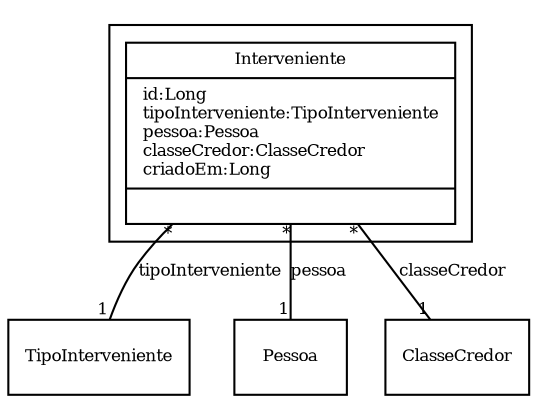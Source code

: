 digraph G{
fontname = "Times-Roman"
fontsize = 8

node [
        fontname = "Times-Roman"
        fontsize = 8
        shape = "record"
]

edge [
        fontname = "Times-Roman"
        fontsize = 8
]

subgraph clusterINTERVENIENTE
{
Interveniente [label = "{Interveniente|id:Long\ltipoInterveniente:TipoInterveniente\lpessoa:Pessoa\lclasseCredor:ClasseCredor\lcriadoEm:Long\l|\l}"]
}
edge [arrowhead = "none" headlabel = "1" taillabel = "*"] Interveniente -> TipoInterveniente [label = "tipoInterveniente"]
edge [arrowhead = "none" headlabel = "1" taillabel = "*"] Interveniente -> Pessoa [label = "pessoa"]
edge [arrowhead = "none" headlabel = "1" taillabel = "*"] Interveniente -> ClasseCredor [label = "classeCredor"]
}

